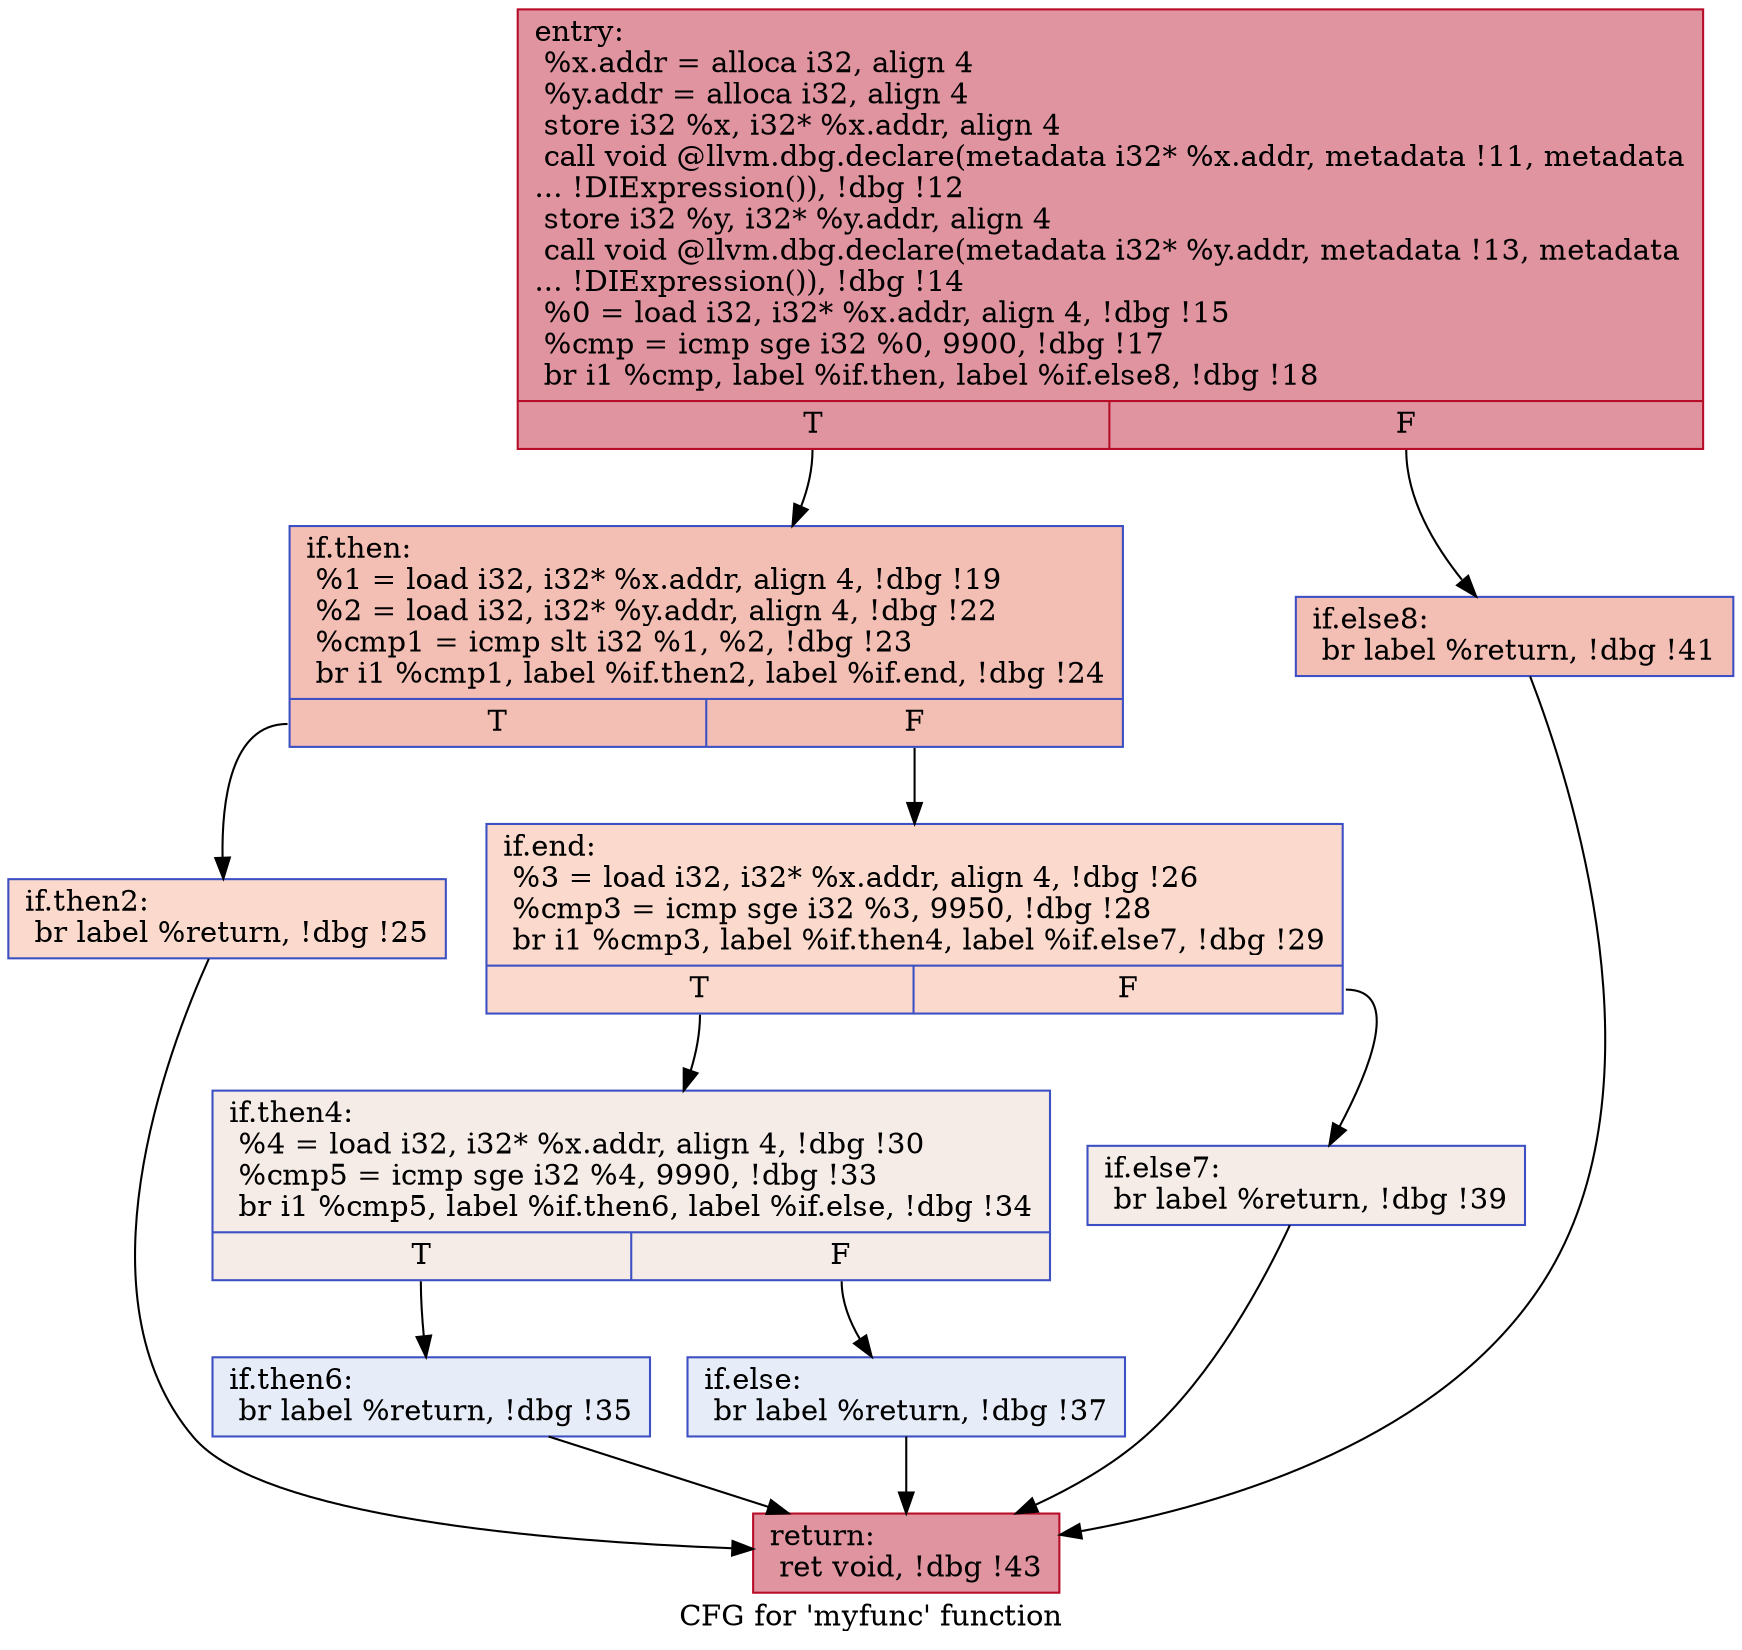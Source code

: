 digraph "CFG for 'myfunc' function" {
	label="CFG for 'myfunc' function";

	Node0x55eb881bcd80 [shape=record,color="#b70d28ff", style=filled, fillcolor="#b70d2870",label="{entry:\l  %x.addr = alloca i32, align 4\l  %y.addr = alloca i32, align 4\l  store i32 %x, i32* %x.addr, align 4\l  call void @llvm.dbg.declare(metadata i32* %x.addr, metadata !11, metadata\l... !DIExpression()), !dbg !12\l  store i32 %y, i32* %y.addr, align 4\l  call void @llvm.dbg.declare(metadata i32* %y.addr, metadata !13, metadata\l... !DIExpression()), !dbg !14\l  %0 = load i32, i32* %x.addr, align 4, !dbg !15\l  %cmp = icmp sge i32 %0, 9900, !dbg !17\l  br i1 %cmp, label %if.then, label %if.else8, !dbg !18\l|{<s0>T|<s1>F}}"];
	Node0x55eb881bcd80:s0 -> Node0x55eb881beb60;
	Node0x55eb881bcd80:s1 -> Node0x55eb881bec30;
	Node0x55eb881beb60 [shape=record,color="#3d50c3ff", style=filled, fillcolor="#e36c5570",label="{if.then:                                          \l  %1 = load i32, i32* %x.addr, align 4, !dbg !19\l  %2 = load i32, i32* %y.addr, align 4, !dbg !22\l  %cmp1 = icmp slt i32 %1, %2, !dbg !23\l  br i1 %cmp1, label %if.then2, label %if.end, !dbg !24\l|{<s0>T|<s1>F}}"];
	Node0x55eb881beb60:s0 -> Node0x55eb881bf3f0;
	Node0x55eb881beb60:s1 -> Node0x55eb881bf470;
	Node0x55eb881bf3f0 [shape=record,color="#3d50c3ff", style=filled, fillcolor="#f7ac8e70",label="{if.then2:                                         \l  br label %return, !dbg !25\l}"];
	Node0x55eb881bf3f0 -> Node0x55eb881bf720;
	Node0x55eb881bf470 [shape=record,color="#3d50c3ff", style=filled, fillcolor="#f7ac8e70",label="{if.end:                                           \l  %3 = load i32, i32* %x.addr, align 4, !dbg !26\l  %cmp3 = icmp sge i32 %3, 9950, !dbg !28\l  br i1 %cmp3, label %if.then4, label %if.else7, !dbg !29\l|{<s0>T|<s1>F}}"];
	Node0x55eb881bf470:s0 -> Node0x55eb881bfe80;
	Node0x55eb881bf470:s1 -> Node0x55eb881bff00;
	Node0x55eb881bfe80 [shape=record,color="#3d50c3ff", style=filled, fillcolor="#ead5c970",label="{if.then4:                                         \l  %4 = load i32, i32* %x.addr, align 4, !dbg !30\l  %cmp5 = icmp sge i32 %4, 9990, !dbg !33\l  br i1 %cmp5, label %if.then6, label %if.else, !dbg !34\l|{<s0>T|<s1>F}}"];
	Node0x55eb881bfe80:s0 -> Node0x55eb881c0590;
	Node0x55eb881bfe80:s1 -> Node0x55eb881c0610;
	Node0x55eb881c0590 [shape=record,color="#3d50c3ff", style=filled, fillcolor="#c7d7f070",label="{if.then6:                                         \l  br label %return, !dbg !35\l}"];
	Node0x55eb881c0590 -> Node0x55eb881bf720;
	Node0x55eb881c0610 [shape=record,color="#3d50c3ff", style=filled, fillcolor="#c7d7f070",label="{if.else:                                          \l  br label %return, !dbg !37\l}"];
	Node0x55eb881c0610 -> Node0x55eb881bf720;
	Node0x55eb881bff00 [shape=record,color="#3d50c3ff", style=filled, fillcolor="#ead5c970",label="{if.else7:                                         \l  br label %return, !dbg !39\l}"];
	Node0x55eb881bff00 -> Node0x55eb881bf720;
	Node0x55eb881bec30 [shape=record,color="#3d50c3ff", style=filled, fillcolor="#e36c5570",label="{if.else8:                                         \l  br label %return, !dbg !41\l}"];
	Node0x55eb881bec30 -> Node0x55eb881bf720;
	Node0x55eb881bf720 [shape=record,color="#b70d28ff", style=filled, fillcolor="#b70d2870",label="{return:                                           \l  ret void, !dbg !43\l}"];
}
